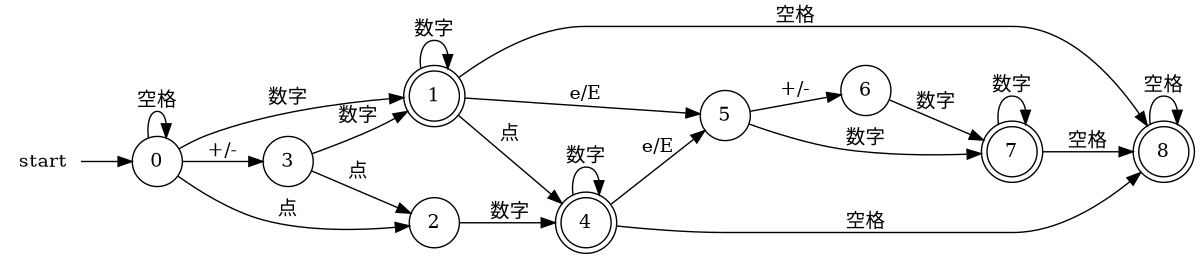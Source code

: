 digraph finite_state_machine {
    rankdir=LR;
    size="8,5"
    node [shape = doublecircle]; 1, 4, 7, 8;
    node [shape = circle];
    start [shape = plaintext];
    start -> 0;
    0 -> 0 [label = "空格"];
    0 -> 1 [label = "数字"];
    0 -> 2 [label = "点"];
    0 -> 3 [label = "+/-"];
    1 -> 1 [label = "数字"];
    1 -> 4 [label = "点"];
    1 -> 5 [label = "e/E"];
    1 -> 8 [label = "空格"];
    2 -> 4 [label = "数字"];
    3 -> 1 [label = "数字"];
    3 -> 2 [label = "点"];
    4 -> 4 [label = "数字"];
    4 -> 5 [label = "e/E"];
    4 -> 8 [label = "空格"];
    5 -> 6 [label = "+/-"];
    5 -> 7 [label = "数字"];
    6 -> 7 [label = "数字"];
    7 -> 7 [label = "数字"];
    7 -> 8 [label = "空格"];
    8 -> 8 [label = "空格"];
}